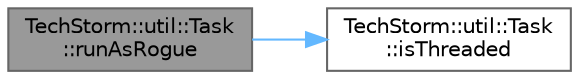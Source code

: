 digraph "TechStorm::util::Task::runAsRogue"
{
 // LATEX_PDF_SIZE
  bgcolor="transparent";
  edge [fontname=Helvetica,fontsize=10,labelfontname=Helvetica,labelfontsize=10];
  node [fontname=Helvetica,fontsize=10,shape=box,height=0.2,width=0.4];
  rankdir="LR";
  Node1 [id="Node000001",label="TechStorm::util::Task\l::runAsRogue",height=0.2,width=0.4,color="gray40", fillcolor="grey60", style="filled", fontcolor="black",tooltip=" "];
  Node1 -> Node2 [id="edge1_Node000001_Node000002",color="steelblue1",style="solid",tooltip=" "];
  Node2 [id="Node000002",label="TechStorm::util::Task\l::isThreaded",height=0.2,width=0.4,color="grey40", fillcolor="white", style="filled",URL="$class_tech_storm_1_1util_1_1_task.html#a5a45f51b4888dd4b872c5f7da5d53ef3",tooltip=" "];
}
